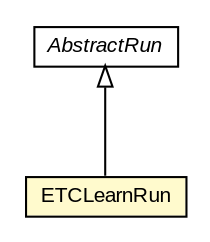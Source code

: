 #!/usr/local/bin/dot
#
# Class diagram 
# Generated by UMLGraph version R5_6-24-gf6e263 (http://www.umlgraph.org/)
#

digraph G {
	edge [fontname="arial",fontsize=10,labelfontname="arial",labelfontsize=10];
	node [fontname="arial",fontsize=10,shape=plaintext];
	nodesep=0.25;
	ranksep=0.5;
	// edu.arizona.biosemantics.semanticmarkup.run.AbstractRun
	c58927 [label=<<table title="edu.arizona.biosemantics.semanticmarkup.run.AbstractRun" border="0" cellborder="1" cellspacing="0" cellpadding="2" port="p" href="../AbstractRun.html">
		<tr><td><table border="0" cellspacing="0" cellpadding="1">
<tr><td align="center" balign="center"><font face="arial italic"> AbstractRun </font></td></tr>
		</table></td></tr>
		</table>>, URL="../AbstractRun.html", fontname="arial", fontcolor="black", fontsize=10.0];
	// edu.arizona.biosemantics.semanticmarkup.run.etc.ETCLearnRun
	c58929 [label=<<table title="edu.arizona.biosemantics.semanticmarkup.run.etc.ETCLearnRun" border="0" cellborder="1" cellspacing="0" cellpadding="2" port="p" bgcolor="lemonChiffon" href="./ETCLearnRun.html">
		<tr><td><table border="0" cellspacing="0" cellpadding="1">
<tr><td align="center" balign="center"> ETCLearnRun </td></tr>
		</table></td></tr>
		</table>>, URL="./ETCLearnRun.html", fontname="arial", fontcolor="black", fontsize=10.0];
	//edu.arizona.biosemantics.semanticmarkup.run.etc.ETCLearnRun extends edu.arizona.biosemantics.semanticmarkup.run.AbstractRun
	c58927:p -> c58929:p [dir=back,arrowtail=empty];
}

